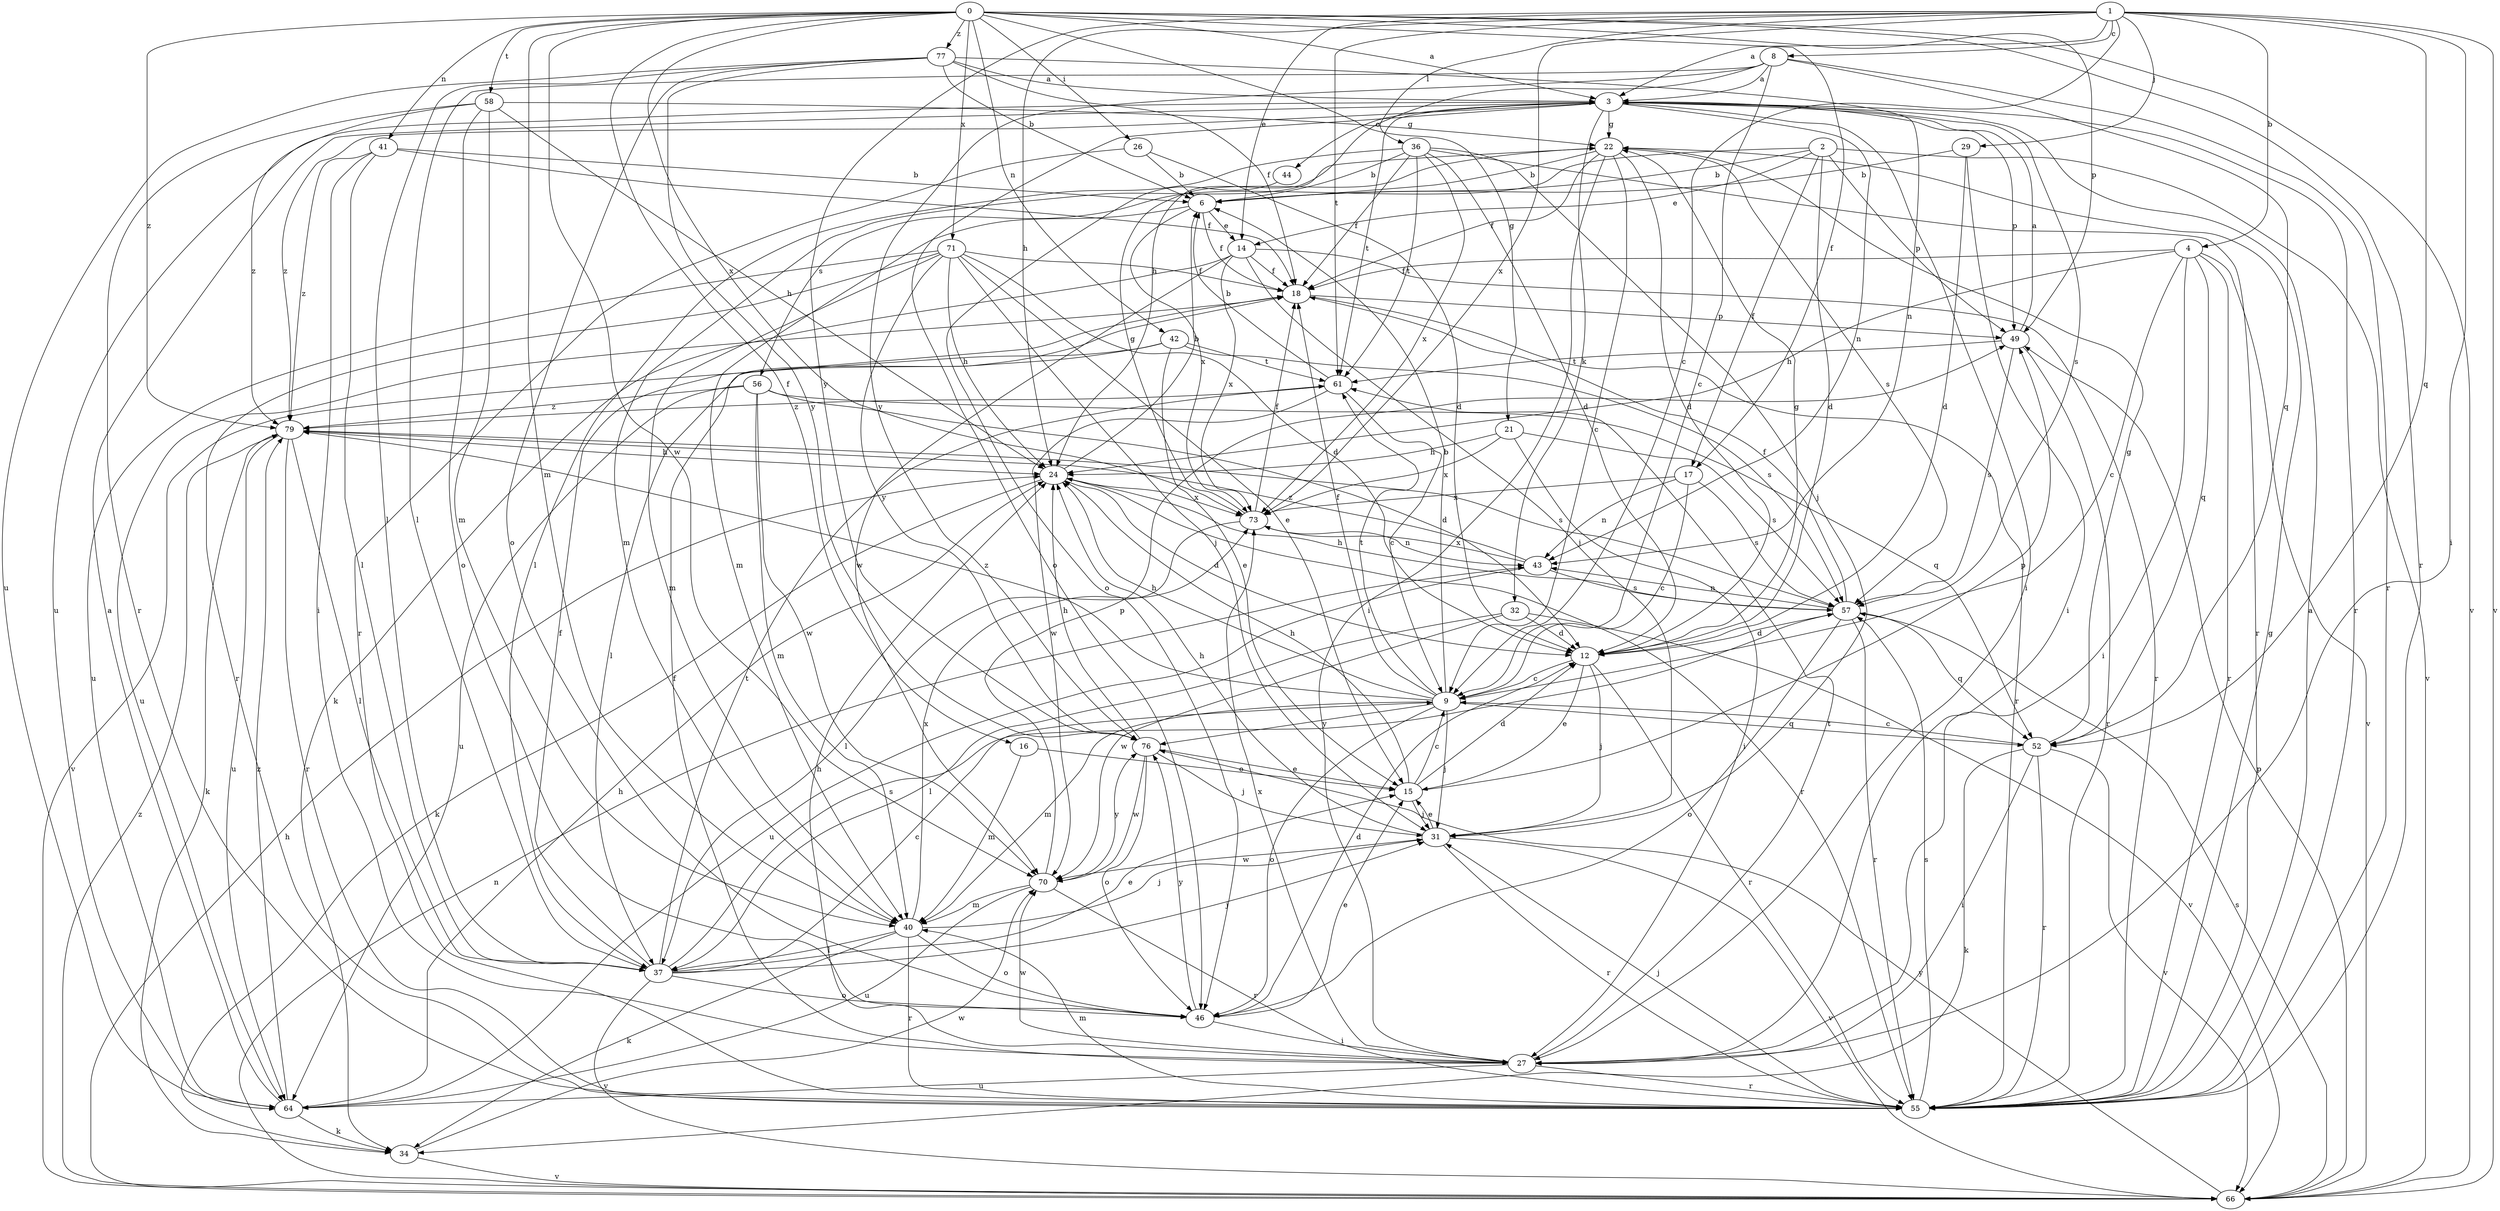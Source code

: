 strict digraph  {
0;
1;
2;
3;
4;
6;
8;
9;
12;
14;
15;
16;
17;
18;
21;
22;
24;
26;
27;
29;
31;
32;
34;
36;
37;
40;
41;
42;
43;
44;
46;
49;
52;
55;
56;
57;
58;
61;
64;
66;
70;
71;
73;
76;
77;
79;
0 -> 3  [label=a];
0 -> 16  [label=f];
0 -> 17  [label=f];
0 -> 21  [label=g];
0 -> 26  [label=i];
0 -> 40  [label=m];
0 -> 41  [label=n];
0 -> 42  [label=n];
0 -> 49  [label=p];
0 -> 55  [label=r];
0 -> 58  [label=t];
0 -> 66  [label=v];
0 -> 70  [label=w];
0 -> 71  [label=x];
0 -> 73  [label=x];
0 -> 77  [label=z];
0 -> 79  [label=z];
1 -> 3  [label=a];
1 -> 4  [label=b];
1 -> 8  [label=c];
1 -> 9  [label=c];
1 -> 14  [label=e];
1 -> 24  [label=h];
1 -> 27  [label=i];
1 -> 29  [label=j];
1 -> 36  [label=l];
1 -> 52  [label=q];
1 -> 61  [label=t];
1 -> 66  [label=v];
1 -> 73  [label=x];
1 -> 76  [label=y];
2 -> 6  [label=b];
2 -> 12  [label=d];
2 -> 14  [label=e];
2 -> 17  [label=f];
2 -> 49  [label=p];
2 -> 56  [label=s];
2 -> 66  [label=v];
3 -> 22  [label=g];
3 -> 27  [label=i];
3 -> 32  [label=k];
3 -> 43  [label=n];
3 -> 44  [label=o];
3 -> 46  [label=o];
3 -> 49  [label=p];
3 -> 55  [label=r];
3 -> 57  [label=s];
3 -> 61  [label=t];
3 -> 64  [label=u];
3 -> 79  [label=z];
4 -> 9  [label=c];
4 -> 18  [label=f];
4 -> 24  [label=h];
4 -> 27  [label=i];
4 -> 52  [label=q];
4 -> 55  [label=r];
4 -> 66  [label=v];
6 -> 14  [label=e];
6 -> 18  [label=f];
6 -> 40  [label=m];
6 -> 73  [label=x];
8 -> 3  [label=a];
8 -> 9  [label=c];
8 -> 24  [label=h];
8 -> 37  [label=l];
8 -> 52  [label=q];
8 -> 55  [label=r];
8 -> 76  [label=y];
9 -> 6  [label=b];
9 -> 18  [label=f];
9 -> 24  [label=h];
9 -> 31  [label=j];
9 -> 40  [label=m];
9 -> 46  [label=o];
9 -> 52  [label=q];
9 -> 61  [label=t];
9 -> 76  [label=y];
9 -> 79  [label=z];
12 -> 9  [label=c];
12 -> 15  [label=e];
12 -> 22  [label=g];
12 -> 31  [label=j];
12 -> 55  [label=r];
14 -> 18  [label=f];
14 -> 31  [label=j];
14 -> 34  [label=k];
14 -> 55  [label=r];
14 -> 70  [label=w];
14 -> 73  [label=x];
15 -> 9  [label=c];
15 -> 12  [label=d];
15 -> 24  [label=h];
15 -> 31  [label=j];
15 -> 49  [label=p];
16 -> 15  [label=e];
16 -> 40  [label=m];
17 -> 9  [label=c];
17 -> 43  [label=n];
17 -> 57  [label=s];
17 -> 73  [label=x];
18 -> 49  [label=p];
18 -> 55  [label=r];
18 -> 64  [label=u];
21 -> 24  [label=h];
21 -> 27  [label=i];
21 -> 57  [label=s];
21 -> 73  [label=x];
22 -> 6  [label=b];
22 -> 9  [label=c];
22 -> 12  [label=d];
22 -> 18  [label=f];
22 -> 27  [label=i];
22 -> 40  [label=m];
22 -> 57  [label=s];
24 -> 6  [label=b];
24 -> 12  [label=d];
24 -> 34  [label=k];
24 -> 55  [label=r];
24 -> 73  [label=x];
26 -> 6  [label=b];
26 -> 12  [label=d];
26 -> 55  [label=r];
27 -> 18  [label=f];
27 -> 24  [label=h];
27 -> 55  [label=r];
27 -> 61  [label=t];
27 -> 64  [label=u];
27 -> 70  [label=w];
27 -> 73  [label=x];
29 -> 6  [label=b];
29 -> 12  [label=d];
29 -> 27  [label=i];
31 -> 15  [label=e];
31 -> 24  [label=h];
31 -> 55  [label=r];
31 -> 66  [label=v];
31 -> 70  [label=w];
32 -> 12  [label=d];
32 -> 37  [label=l];
32 -> 66  [label=v];
32 -> 70  [label=w];
34 -> 66  [label=v];
34 -> 70  [label=w];
36 -> 6  [label=b];
36 -> 12  [label=d];
36 -> 18  [label=f];
36 -> 31  [label=j];
36 -> 37  [label=l];
36 -> 55  [label=r];
36 -> 61  [label=t];
36 -> 73  [label=x];
37 -> 9  [label=c];
37 -> 15  [label=e];
37 -> 18  [label=f];
37 -> 31  [label=j];
37 -> 46  [label=o];
37 -> 57  [label=s];
37 -> 61  [label=t];
37 -> 66  [label=v];
40 -> 31  [label=j];
40 -> 34  [label=k];
40 -> 37  [label=l];
40 -> 46  [label=o];
40 -> 55  [label=r];
40 -> 73  [label=x];
41 -> 6  [label=b];
41 -> 18  [label=f];
41 -> 27  [label=i];
41 -> 37  [label=l];
41 -> 79  [label=z];
42 -> 15  [label=e];
42 -> 37  [label=l];
42 -> 57  [label=s];
42 -> 61  [label=t];
42 -> 66  [label=v];
43 -> 57  [label=s];
43 -> 64  [label=u];
43 -> 73  [label=x];
43 -> 79  [label=z];
44 -> 46  [label=o];
46 -> 12  [label=d];
46 -> 15  [label=e];
46 -> 27  [label=i];
46 -> 76  [label=y];
49 -> 3  [label=a];
49 -> 55  [label=r];
49 -> 57  [label=s];
49 -> 61  [label=t];
52 -> 9  [label=c];
52 -> 22  [label=g];
52 -> 27  [label=i];
52 -> 34  [label=k];
52 -> 55  [label=r];
52 -> 66  [label=v];
55 -> 3  [label=a];
55 -> 22  [label=g];
55 -> 31  [label=j];
55 -> 40  [label=m];
55 -> 57  [label=s];
56 -> 12  [label=d];
56 -> 40  [label=m];
56 -> 52  [label=q];
56 -> 64  [label=u];
56 -> 70  [label=w];
56 -> 79  [label=z];
57 -> 12  [label=d];
57 -> 18  [label=f];
57 -> 24  [label=h];
57 -> 43  [label=n];
57 -> 46  [label=o];
57 -> 52  [label=q];
57 -> 55  [label=r];
58 -> 22  [label=g];
58 -> 24  [label=h];
58 -> 40  [label=m];
58 -> 46  [label=o];
58 -> 55  [label=r];
58 -> 79  [label=z];
61 -> 6  [label=b];
61 -> 9  [label=c];
61 -> 70  [label=w];
61 -> 79  [label=z];
64 -> 3  [label=a];
64 -> 24  [label=h];
64 -> 34  [label=k];
64 -> 79  [label=z];
66 -> 24  [label=h];
66 -> 43  [label=n];
66 -> 49  [label=p];
66 -> 57  [label=s];
66 -> 76  [label=y];
66 -> 79  [label=z];
70 -> 40  [label=m];
70 -> 49  [label=p];
70 -> 55  [label=r];
70 -> 64  [label=u];
70 -> 76  [label=y];
71 -> 12  [label=d];
71 -> 15  [label=e];
71 -> 18  [label=f];
71 -> 24  [label=h];
71 -> 31  [label=j];
71 -> 40  [label=m];
71 -> 55  [label=r];
71 -> 64  [label=u];
71 -> 76  [label=y];
73 -> 18  [label=f];
73 -> 22  [label=g];
73 -> 37  [label=l];
73 -> 43  [label=n];
76 -> 15  [label=e];
76 -> 24  [label=h];
76 -> 31  [label=j];
76 -> 46  [label=o];
76 -> 70  [label=w];
77 -> 3  [label=a];
77 -> 6  [label=b];
77 -> 18  [label=f];
77 -> 37  [label=l];
77 -> 43  [label=n];
77 -> 46  [label=o];
77 -> 64  [label=u];
77 -> 76  [label=y];
79 -> 24  [label=h];
79 -> 34  [label=k];
79 -> 37  [label=l];
79 -> 55  [label=r];
79 -> 57  [label=s];
79 -> 64  [label=u];
}
